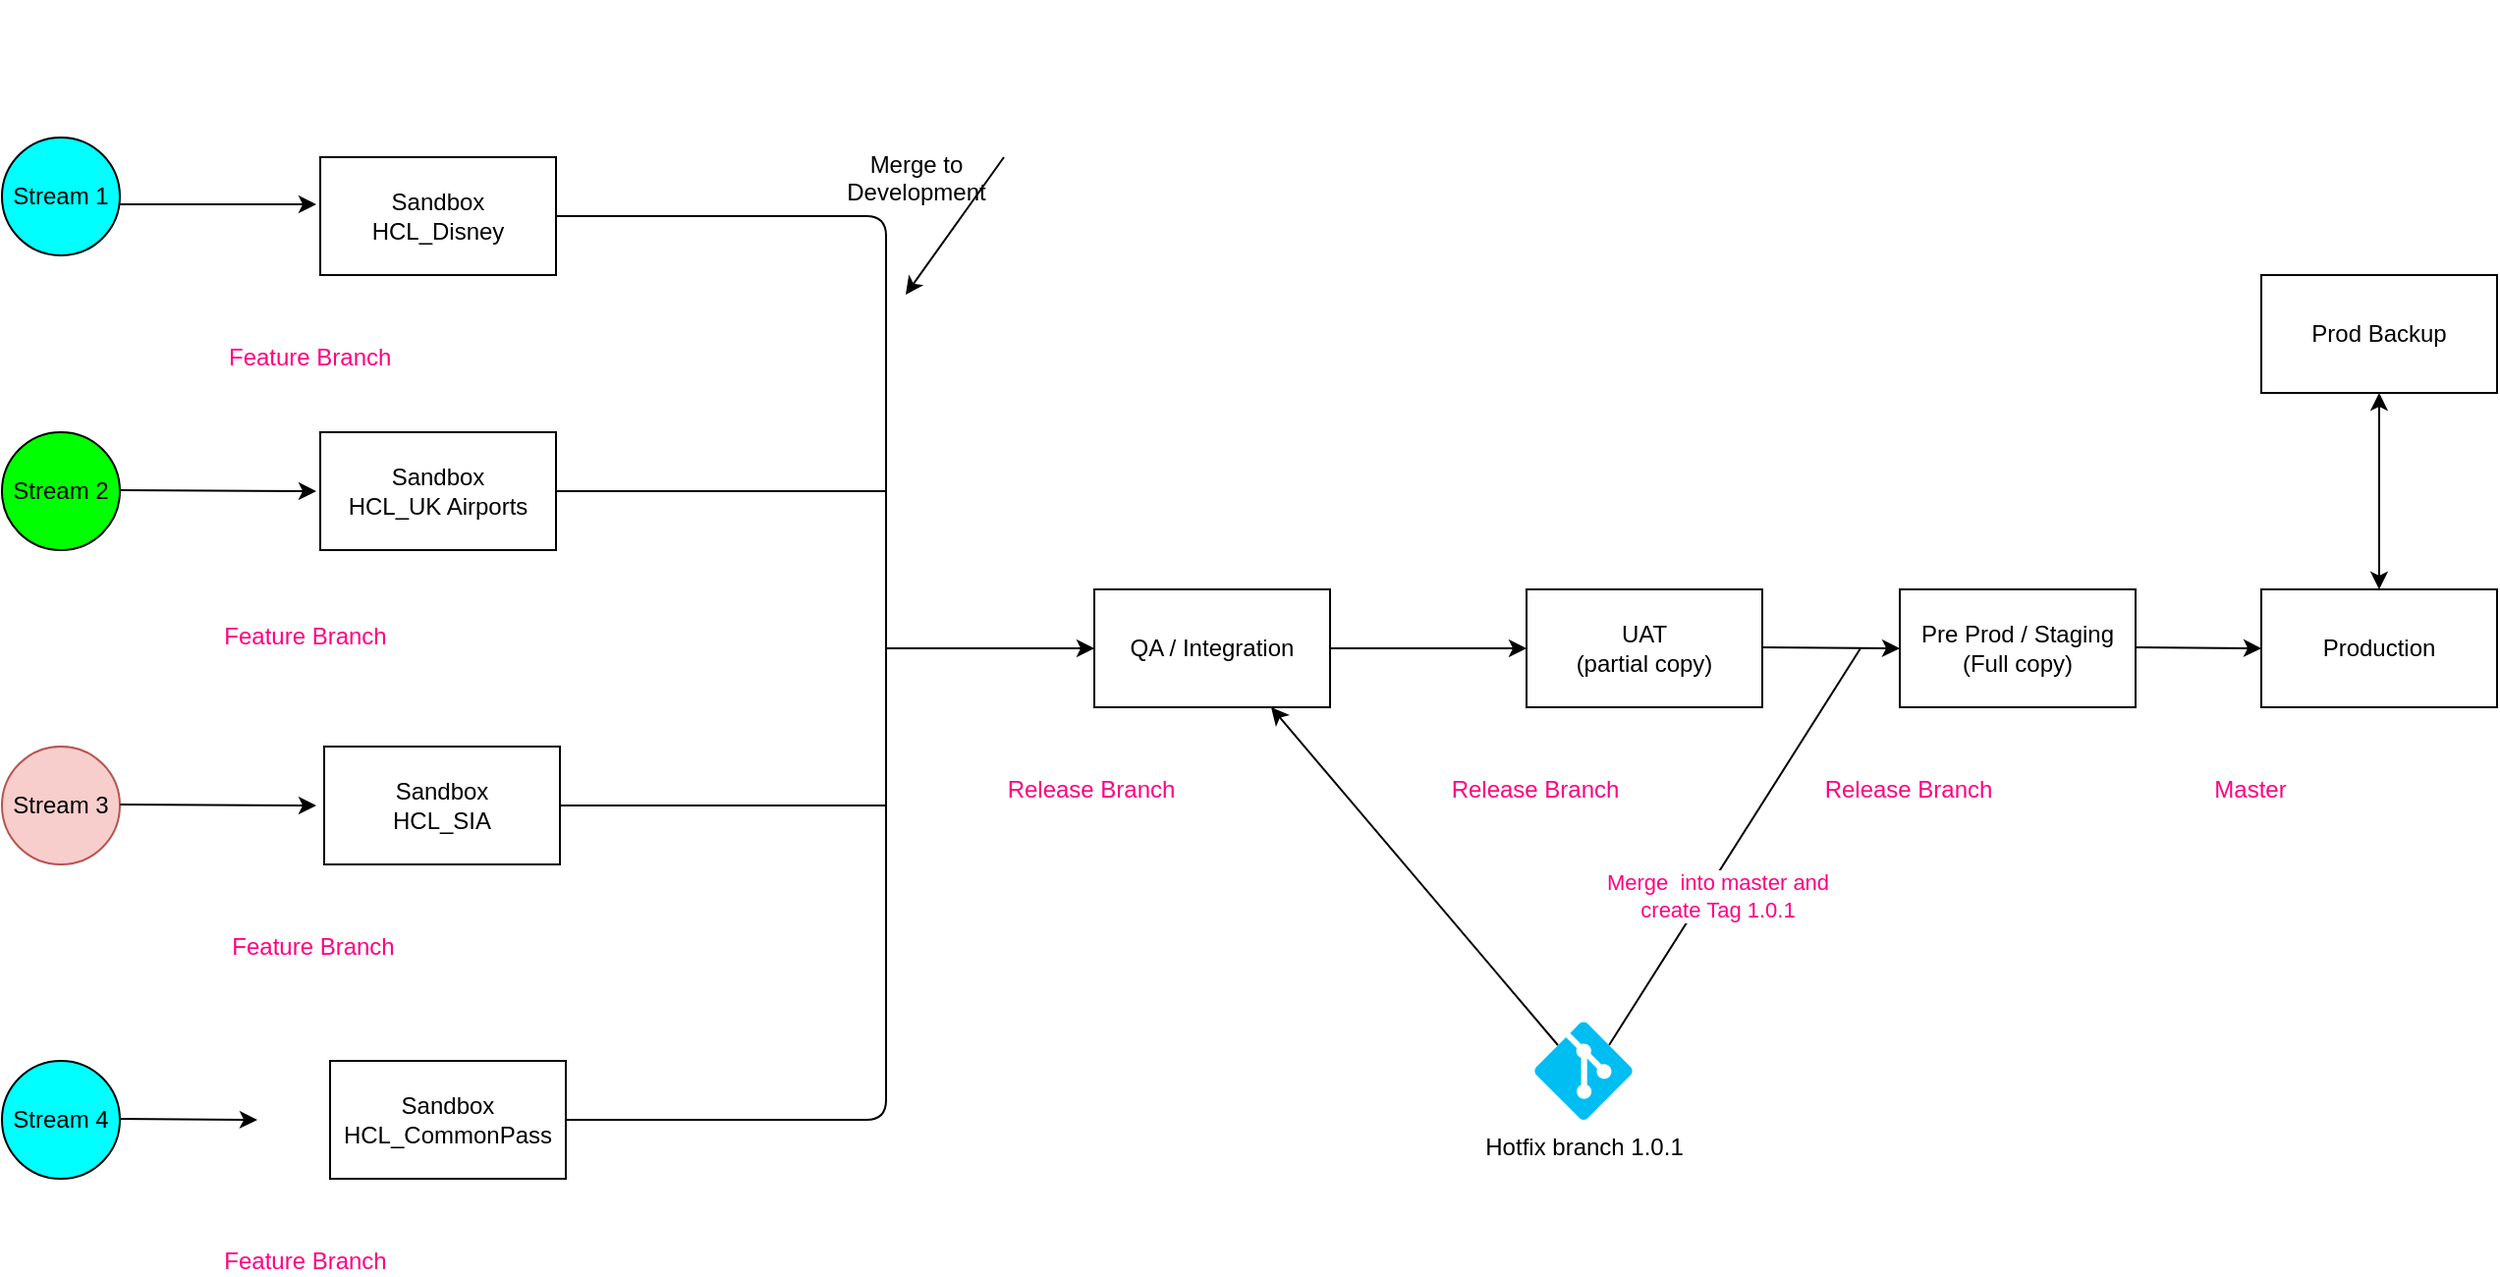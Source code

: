 <mxfile version="14.2.7" type="github">
  <diagram id="e7m6ovh9YExPru3OCkFa" name="Page-1">
    <mxGraphModel dx="1422" dy="705" grid="1" gridSize="10" guides="1" tooltips="1" connect="1" arrows="1" fold="1" page="1" pageScale="1" pageWidth="413" pageHeight="583" math="0" shadow="0">
      <root>
        <mxCell id="0" />
        <mxCell id="1" parent="0" />
        <mxCell id="uqDDsoYjMQcg-4C3IxTi-2" value="Sandbox&lt;br&gt;HCL_UK Airports" style="rounded=0;whiteSpace=wrap;html=1;" parent="1" vertex="1">
          <mxGeometry x="192" y="250" width="120" height="60" as="geometry" />
        </mxCell>
        <mxCell id="uqDDsoYjMQcg-4C3IxTi-3" value="Sandbox&lt;br&gt;HCL_SIA" style="rounded=0;whiteSpace=wrap;html=1;" parent="1" vertex="1">
          <mxGeometry x="194" y="410" width="120" height="60" as="geometry" />
        </mxCell>
        <mxCell id="uqDDsoYjMQcg-4C3IxTi-4" value="QA / Integration" style="rounded=0;whiteSpace=wrap;html=1;" parent="1" vertex="1">
          <mxGeometry x="586" y="330" width="120" height="60" as="geometry" />
        </mxCell>
        <mxCell id="uqDDsoYjMQcg-4C3IxTi-11" value="UAT&lt;br&gt;(partial copy)" style="rounded=0;whiteSpace=wrap;html=1;" parent="1" vertex="1">
          <mxGeometry x="806" y="330" width="120" height="60" as="geometry" />
        </mxCell>
        <mxCell id="uqDDsoYjMQcg-4C3IxTi-12" value="" style="endArrow=classic;html=1;" parent="1" edge="1">
          <mxGeometry width="50" height="50" relative="1" as="geometry">
            <mxPoint x="706" y="360" as="sourcePoint" />
            <mxPoint x="806" y="360" as="targetPoint" />
          </mxGeometry>
        </mxCell>
        <mxCell id="uqDDsoYjMQcg-4C3IxTi-14" value="Pre Prod / Staging&lt;br&gt;(Full copy)" style="rounded=0;whiteSpace=wrap;html=1;" parent="1" vertex="1">
          <mxGeometry x="996" y="330" width="120" height="60" as="geometry" />
        </mxCell>
        <mxCell id="uqDDsoYjMQcg-4C3IxTi-15" value="" style="endArrow=classic;html=1;entryX=0;entryY=0.5;entryDx=0;entryDy=0;" parent="1" target="uqDDsoYjMQcg-4C3IxTi-14" edge="1">
          <mxGeometry width="50" height="50" relative="1" as="geometry">
            <mxPoint x="926" y="359.5" as="sourcePoint" />
            <mxPoint x="986" y="360" as="targetPoint" />
          </mxGeometry>
        </mxCell>
        <mxCell id="uqDDsoYjMQcg-4C3IxTi-18" value="" style="endArrow=none;html=1;exitX=0.76;exitY=0.24;exitDx=0;exitDy=0;exitPerimeter=0;" parent="1" source="RJ9k_xJdiQ0NUVy3tTLH-12" edge="1">
          <mxGeometry width="50" height="50" relative="1" as="geometry">
            <mxPoint x="896" y="554" as="sourcePoint" />
            <mxPoint x="976" y="360" as="targetPoint" />
          </mxGeometry>
        </mxCell>
        <mxCell id="uqDDsoYjMQcg-4C3IxTi-41" value="Merge&amp;nbsp; into master and&lt;br&gt;create Tag 1.0.1" style="edgeLabel;html=1;align=center;verticalAlign=middle;resizable=0;points=[];fontColor=#FF0080;" parent="uqDDsoYjMQcg-4C3IxTi-18" vertex="1" connectable="0">
          <mxGeometry x="-0.217" y="-5" relative="1" as="geometry">
            <mxPoint as="offset" />
          </mxGeometry>
        </mxCell>
        <mxCell id="uqDDsoYjMQcg-4C3IxTi-19" value="Stream 1" style="ellipse;whiteSpace=wrap;html=1;aspect=fixed;fillColor=#00FFFF;" parent="1" vertex="1">
          <mxGeometry x="30" y="100" width="60" height="60" as="geometry" />
        </mxCell>
        <mxCell id="uqDDsoYjMQcg-4C3IxTi-20" value="Stream 2" style="ellipse;whiteSpace=wrap;html=1;aspect=fixed;fillColor=#00FF00;" parent="1" vertex="1">
          <mxGeometry x="30" y="250" width="60" height="60" as="geometry" />
        </mxCell>
        <mxCell id="uqDDsoYjMQcg-4C3IxTi-21" value="Stream 3" style="ellipse;whiteSpace=wrap;html=1;aspect=fixed;fillColor=#f8cecc;strokeColor=#b85450;" parent="1" vertex="1">
          <mxGeometry x="30" y="410" width="60" height="60" as="geometry" />
        </mxCell>
        <mxCell id="uqDDsoYjMQcg-4C3IxTi-22" value="Stream 4" style="ellipse;whiteSpace=wrap;html=1;aspect=fixed;fillColor=#00FFFF;" parent="1" vertex="1">
          <mxGeometry x="30" y="570" width="60" height="60" as="geometry" />
        </mxCell>
        <mxCell id="uqDDsoYjMQcg-4C3IxTi-23" value="" style="endArrow=classic;html=1;" parent="1" edge="1">
          <mxGeometry width="50" height="50" relative="1" as="geometry">
            <mxPoint x="90" y="134" as="sourcePoint" />
            <mxPoint x="190" y="134" as="targetPoint" />
          </mxGeometry>
        </mxCell>
        <mxCell id="uqDDsoYjMQcg-4C3IxTi-24" value="" style="endArrow=classic;html=1;" parent="1" edge="1">
          <mxGeometry width="50" height="50" relative="1" as="geometry">
            <mxPoint x="90" y="279.5" as="sourcePoint" />
            <mxPoint x="190" y="280" as="targetPoint" />
          </mxGeometry>
        </mxCell>
        <mxCell id="uqDDsoYjMQcg-4C3IxTi-25" value="" style="endArrow=classic;html=1;" parent="1" edge="1">
          <mxGeometry width="50" height="50" relative="1" as="geometry">
            <mxPoint x="90" y="439.5" as="sourcePoint" />
            <mxPoint x="190" y="440" as="targetPoint" />
          </mxGeometry>
        </mxCell>
        <mxCell id="uqDDsoYjMQcg-4C3IxTi-33" value="Sandbox&lt;br&gt;HCL_CommonPass&lt;br&gt;" style="rounded=0;whiteSpace=wrap;html=1;" parent="1" vertex="1">
          <mxGeometry x="197" y="570" width="120" height="60" as="geometry" />
        </mxCell>
        <mxCell id="uqDDsoYjMQcg-4C3IxTi-34" value="" style="endArrow=classic;html=1;" parent="1" edge="1">
          <mxGeometry width="50" height="50" relative="1" as="geometry">
            <mxPoint x="90" y="599.5" as="sourcePoint" />
            <mxPoint x="160" y="600" as="targetPoint" />
          </mxGeometry>
        </mxCell>
        <mxCell id="uqDDsoYjMQcg-4C3IxTi-37" value="Release Branch" style="shape=image;html=1;verticalAlign=top;verticalLabelPosition=bottom;labelBackgroundColor=#ffffff;imageAspect=0;aspect=fixed;image=https://cdn3.iconfinder.com/data/icons/social-media-2169/24/social_media_social_media_logo_git-128.png;fillColor=#00FF00;fontColor=#FF0080;" parent="1" vertex="1">
          <mxGeometry x="560" y="370" width="48" height="48" as="geometry" />
        </mxCell>
        <mxCell id="uqDDsoYjMQcg-4C3IxTi-38" value="Release Branch" style="shape=image;html=1;verticalAlign=top;verticalLabelPosition=bottom;labelBackgroundColor=#ffffff;imageAspect=0;aspect=fixed;image=https://cdn3.iconfinder.com/data/icons/social-media-2169/24/social_media_social_media_logo_git-128.png;fillColor=#00FF00;fontColor=#FF0080;" parent="1" vertex="1">
          <mxGeometry x="786" y="370" width="48" height="48" as="geometry" />
        </mxCell>
        <mxCell id="uqDDsoYjMQcg-4C3IxTi-39" value="Release Branch" style="shape=image;html=1;verticalAlign=top;verticalLabelPosition=bottom;labelBackgroundColor=#ffffff;imageAspect=0;aspect=fixed;image=https://cdn3.iconfinder.com/data/icons/social-media-2169/24/social_media_social_media_logo_git-128.png;fillColor=#00FF00;fontColor=#FF0080;" parent="1" vertex="1">
          <mxGeometry x="976" y="370" width="48" height="48" as="geometry" />
        </mxCell>
        <mxCell id="uqDDsoYjMQcg-4C3IxTi-42" value="Feature Branch" style="shape=image;html=1;verticalAlign=top;verticalLabelPosition=bottom;labelBackgroundColor=#ffffff;imageAspect=0;aspect=fixed;image=https://cdn3.iconfinder.com/data/icons/social-media-2169/24/social_media_social_media_logo_git-128.png;fillColor=#00FF00;fontColor=#FF0080;" parent="1" vertex="1">
          <mxGeometry x="160" y="292" width="48" height="48" as="geometry" />
        </mxCell>
        <mxCell id="uqDDsoYjMQcg-4C3IxTi-43" value="Feature Branch" style="shape=image;html=1;verticalAlign=top;verticalLabelPosition=bottom;labelBackgroundColor=#ffffff;imageAspect=0;aspect=fixed;image=https://cdn3.iconfinder.com/data/icons/social-media-2169/24/social_media_social_media_logo_git-128.png;fillColor=#00FF00;fontColor=#FF0080;" parent="1" vertex="1">
          <mxGeometry x="164" y="450" width="48" height="48" as="geometry" />
        </mxCell>
        <mxCell id="uqDDsoYjMQcg-4C3IxTi-44" value="Feature Branch" style="shape=image;html=1;verticalAlign=top;verticalLabelPosition=bottom;labelBackgroundColor=#ffffff;imageAspect=0;aspect=fixed;image=https://cdn3.iconfinder.com/data/icons/social-media-2169/24/social_media_social_media_logo_git-128.png;fillColor=#00FF00;fontColor=#FF0080;" parent="1" vertex="1">
          <mxGeometry x="160" y="610" width="48" height="48" as="geometry" />
        </mxCell>
        <mxCell id="RJ9k_xJdiQ0NUVy3tTLH-10" value="" style="endArrow=classic;html=1;entryX=0.75;entryY=1;entryDx=0;entryDy=0;exitX=0.24;exitY=0.24;exitDx=0;exitDy=0;exitPerimeter=0;" edge="1" parent="1" source="RJ9k_xJdiQ0NUVy3tTLH-12" target="uqDDsoYjMQcg-4C3IxTi-4">
          <mxGeometry width="50" height="50" relative="1" as="geometry">
            <mxPoint x="776" y="554" as="sourcePoint" />
            <mxPoint x="770" y="498" as="targetPoint" />
          </mxGeometry>
        </mxCell>
        <mxCell id="RJ9k_xJdiQ0NUVy3tTLH-12" value="Hotfix branch 1.0.1" style="verticalLabelPosition=bottom;html=1;verticalAlign=top;align=center;strokeColor=none;fillColor=#00BEF2;shape=mxgraph.azure.git_repository;" vertex="1" parent="1">
          <mxGeometry x="810" y="550" width="50" height="50" as="geometry" />
        </mxCell>
        <mxCell id="RJ9k_xJdiQ0NUVy3tTLH-15" value="Prod Backup" style="rounded=0;whiteSpace=wrap;html=1;" vertex="1" parent="1">
          <mxGeometry x="1180" y="170" width="120" height="60" as="geometry" />
        </mxCell>
        <mxCell id="RJ9k_xJdiQ0NUVy3tTLH-25" value="" style="endArrow=none;html=1;entryX=1;entryY=0.5;entryDx=0;entryDy=0;" edge="1" parent="1" target="uqDDsoYjMQcg-4C3IxTi-33">
          <mxGeometry width="50" height="50" relative="1" as="geometry">
            <mxPoint x="400" y="140" as="sourcePoint" />
            <mxPoint x="480" y="600" as="targetPoint" />
            <Array as="points">
              <mxPoint x="480" y="140" />
              <mxPoint x="480" y="360" />
              <mxPoint x="480" y="480" />
              <mxPoint x="480" y="540" />
              <mxPoint x="480" y="600" />
            </Array>
          </mxGeometry>
        </mxCell>
        <mxCell id="RJ9k_xJdiQ0NUVy3tTLH-27" value="" style="endArrow=classic;html=1;entryX=0;entryY=0.5;entryDx=0;entryDy=0;" edge="1" parent="1" target="uqDDsoYjMQcg-4C3IxTi-4">
          <mxGeometry width="50" height="50" relative="1" as="geometry">
            <mxPoint x="480" y="360" as="sourcePoint" />
            <mxPoint x="630" y="360" as="targetPoint" />
          </mxGeometry>
        </mxCell>
        <mxCell id="RJ9k_xJdiQ0NUVy3tTLH-28" value="" style="endArrow=none;html=1;exitX=1;exitY=0.5;exitDx=0;exitDy=0;" edge="1" parent="1" source="uqDDsoYjMQcg-4C3IxTi-2">
          <mxGeometry width="50" height="50" relative="1" as="geometry">
            <mxPoint x="460" y="280" as="sourcePoint" />
            <mxPoint x="480" y="280" as="targetPoint" />
            <Array as="points" />
          </mxGeometry>
        </mxCell>
        <mxCell id="RJ9k_xJdiQ0NUVy3tTLH-29" value="" style="endArrow=none;html=1;exitX=1;exitY=0.5;exitDx=0;exitDy=0;" edge="1" parent="1" source="uqDDsoYjMQcg-4C3IxTi-3">
          <mxGeometry width="50" height="50" relative="1" as="geometry">
            <mxPoint x="460" y="439.5" as="sourcePoint" />
            <mxPoint x="480" y="440" as="targetPoint" />
            <Array as="points" />
          </mxGeometry>
        </mxCell>
        <mxCell id="RJ9k_xJdiQ0NUVy3tTLH-31" value="Merge to&lt;br&gt;Development" style="shape=image;html=1;verticalAlign=top;verticalLabelPosition=bottom;labelBackgroundColor=#ffffff;imageAspect=0;aspect=fixed;image=https://cdn4.iconfinder.com/data/icons/feather/24/git-merge-128.png" vertex="1" parent="1">
          <mxGeometry x="460" y="30" width="70" height="70" as="geometry" />
        </mxCell>
        <mxCell id="RJ9k_xJdiQ0NUVy3tTLH-32" value="" style="endArrow=classic;html=1;" edge="1" parent="1">
          <mxGeometry width="50" height="50" relative="1" as="geometry">
            <mxPoint x="540" y="110" as="sourcePoint" />
            <mxPoint x="490" y="180" as="targetPoint" />
          </mxGeometry>
        </mxCell>
        <mxCell id="RJ9k_xJdiQ0NUVy3tTLH-33" value="" style="endArrow=none;html=1;" edge="1" parent="1" source="uqDDsoYjMQcg-4C3IxTi-1">
          <mxGeometry width="50" height="50" relative="1" as="geometry">
            <mxPoint x="244" y="140" as="sourcePoint" />
            <mxPoint x="404" y="140" as="targetPoint" />
          </mxGeometry>
        </mxCell>
        <mxCell id="uqDDsoYjMQcg-4C3IxTi-1" value="Sandbox &lt;br&gt;HCL_Disney&lt;br&gt;" style="rounded=0;whiteSpace=wrap;html=1;" parent="1" vertex="1">
          <mxGeometry x="192" y="110" width="120" height="60" as="geometry" />
        </mxCell>
        <mxCell id="RJ9k_xJdiQ0NUVy3tTLH-35" value="Feature Branch&amp;nbsp;" style="shape=image;html=1;verticalAlign=top;verticalLabelPosition=bottom;labelBackgroundColor=#ffffff;imageAspect=0;aspect=fixed;image=https://cdn3.iconfinder.com/data/icons/social-media-2169/24/social_media_social_media_logo_git-128.png;fillColor=#00FF00;fontColor=#FF0080;" vertex="1" parent="1">
          <mxGeometry x="164" y="150" width="48" height="48" as="geometry" />
        </mxCell>
        <mxCell id="RJ9k_xJdiQ0NUVy3tTLH-38" value="Production" style="rounded=0;whiteSpace=wrap;html=1;" vertex="1" parent="1">
          <mxGeometry x="1180" y="330" width="120" height="60" as="geometry" />
        </mxCell>
        <mxCell id="RJ9k_xJdiQ0NUVy3tTLH-39" value="" style="endArrow=classic;html=1;" edge="1" parent="1">
          <mxGeometry width="50" height="50" relative="1" as="geometry">
            <mxPoint x="1116" y="359.5" as="sourcePoint" />
            <mxPoint x="1180" y="360" as="targetPoint" />
          </mxGeometry>
        </mxCell>
        <mxCell id="RJ9k_xJdiQ0NUVy3tTLH-40" value="" style="endArrow=classic;startArrow=classic;html=1;exitX=0.5;exitY=0;exitDx=0;exitDy=0;entryX=0.5;entryY=1;entryDx=0;entryDy=0;entryPerimeter=0;" edge="1" parent="1" source="RJ9k_xJdiQ0NUVy3tTLH-38" target="RJ9k_xJdiQ0NUVy3tTLH-15">
          <mxGeometry width="50" height="50" relative="1" as="geometry">
            <mxPoint x="1220" y="320" as="sourcePoint" />
            <mxPoint x="1245" y="230" as="targetPoint" />
          </mxGeometry>
        </mxCell>
        <mxCell id="RJ9k_xJdiQ0NUVy3tTLH-42" value="Master" style="shape=image;html=1;verticalAlign=top;verticalLabelPosition=bottom;labelBackgroundColor=#ffffff;imageAspect=0;aspect=fixed;image=https://cdn3.iconfinder.com/data/icons/social-media-2169/24/social_media_social_media_logo_git-128.png;fillColor=#00FF00;fontColor=#FF0080;" vertex="1" parent="1">
          <mxGeometry x="1150" y="370" width="48" height="48" as="geometry" />
        </mxCell>
      </root>
    </mxGraphModel>
  </diagram>
</mxfile>
